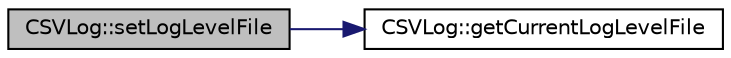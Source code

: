 digraph "CSVLog::setLogLevelFile"
{
 // LATEX_PDF_SIZE
  edge [fontname="Helvetica",fontsize="10",labelfontname="Helvetica",labelfontsize="10"];
  node [fontname="Helvetica",fontsize="10",shape=record];
  rankdir="LR";
  Node1 [label="CSVLog::setLogLevelFile",height=0.2,width=0.4,color="black", fillcolor="grey75", style="filled", fontcolor="black",tooltip="set log level only for file"];
  Node1 -> Node2 [color="midnightblue",fontsize="10",style="solid",fontname="Helvetica"];
  Node2 [label="CSVLog::getCurrentLogLevelFile",height=0.2,width=0.4,color="black", fillcolor="white", style="filled",URL="$classCSVLog.html#ac9faed595c22a53a685b23b3cc3714a1",tooltip="get current log level for file log"];
}
